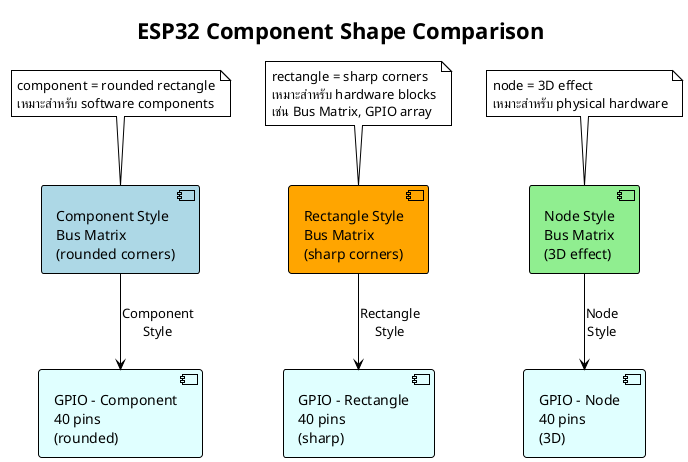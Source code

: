 @startuml shape_comparison
!theme plain
skinparam backgroundColor White

title ESP32 Component Shape Comparison

' Component (rounded rectangle)
component [Component Style\nBus Matrix\n(rounded corners)] as COMP1 #LightBlue

' Rectangle (sharp corners)  
rectangle [Rectangle Style\nBus Matrix\n(sharp corners)] as RECT1 #Orange

' Node (3D effect)
node [Node Style\nBus Matrix\n(3D effect)] as NODE1 #LightGreen

' Different GPIO representations
component [GPIO - Component\n40 pins\n(rounded)] as GPIO_COMP #LightCyan
rectangle [GPIO - Rectangle\n40 pins\n(sharp)] as GPIO_RECT #LightCyan  
node [GPIO - Node\n40 pins\n(3D)] as GPIO_NODE #LightCyan

' Arrange them
COMP1 -down-> GPIO_COMP : Component\nStyle
RECT1 -down-> GPIO_RECT : Rectangle\nStyle  
NODE1 -down-> GPIO_NODE : Node\nStyle

note top of COMP1
  component = rounded rectangle
  เหมาะสำหรับ software components
end note

note top of RECT1
  rectangle = sharp corners
  เหมาะสำหรับ hardware blocks
  เช่น Bus Matrix, GPIO array
end note

note top of NODE1
  node = 3D effect
  เหมาะสำหรับ physical hardware
end note

@enduml
